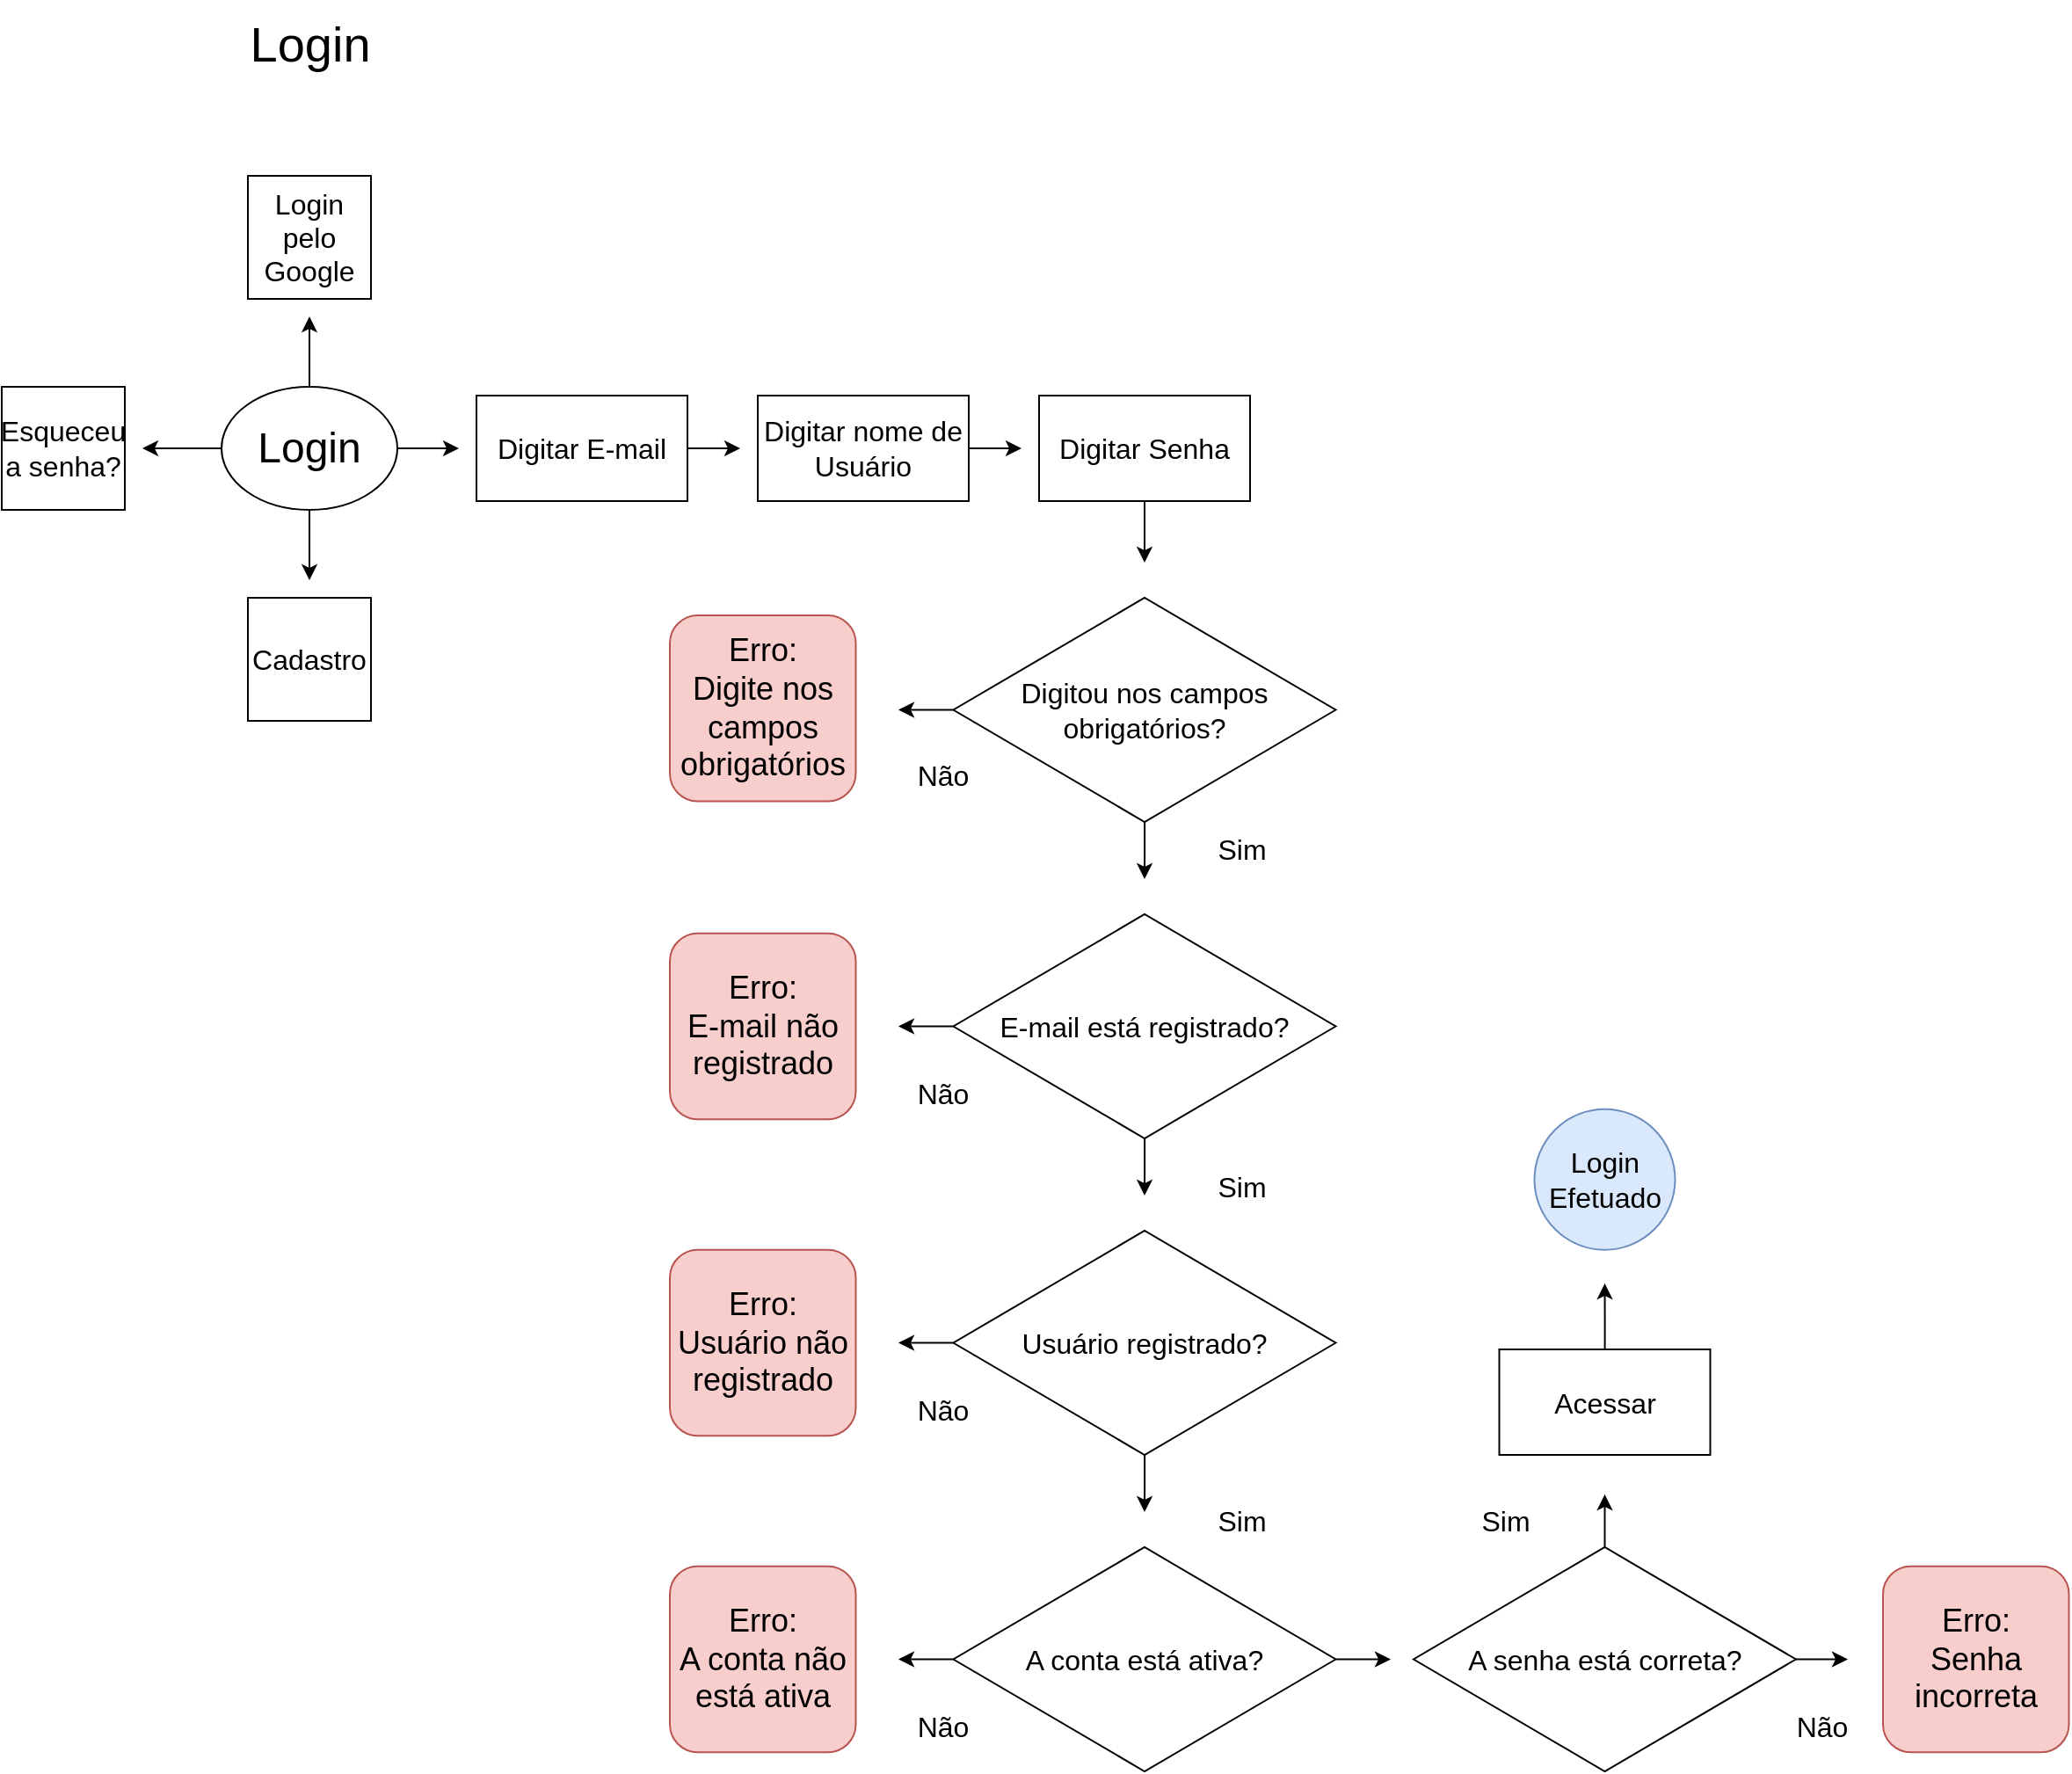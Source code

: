 <mxfile version="23.0.2" type="github" pages="2">
  <diagram name="Login" id="BAc4O2HyZUumQgEEkWEl">
    <mxGraphModel dx="1199" dy="649" grid="1" gridSize="10" guides="1" tooltips="1" connect="1" arrows="1" fold="1" page="1" pageScale="1" pageWidth="827" pageHeight="1169" background="none" math="0" shadow="0">
      <root>
        <mxCell id="0" />
        <mxCell id="1" parent="0" />
        <mxCell id="jDux2z86fIH3UPIP5z7Q-5" value="&lt;font style=&quot;font-size: 28px;&quot;&gt;Login&lt;/font&gt;" style="text;html=1;align=center;verticalAlign=middle;resizable=0;points=[];autosize=1;strokeColor=none;fillColor=none;" vertex="1" parent="1">
          <mxGeometry x="350" y="40" width="90" height="50" as="geometry" />
        </mxCell>
        <mxCell id="7oMFQ5yD7dIiA29qG7gE-2" style="edgeStyle=orthogonalEdgeStyle;rounded=0;orthogonalLoop=1;jettySize=auto;html=1;" edge="1" parent="1" source="7oMFQ5yD7dIiA29qG7gE-1">
          <mxGeometry relative="1" as="geometry">
            <mxPoint x="300" y="295" as="targetPoint" />
          </mxGeometry>
        </mxCell>
        <mxCell id="7oMFQ5yD7dIiA29qG7gE-3" style="edgeStyle=orthogonalEdgeStyle;rounded=0;orthogonalLoop=1;jettySize=auto;html=1;" edge="1" parent="1" source="7oMFQ5yD7dIiA29qG7gE-1">
          <mxGeometry relative="1" as="geometry">
            <mxPoint x="395" y="220" as="targetPoint" />
          </mxGeometry>
        </mxCell>
        <mxCell id="7oMFQ5yD7dIiA29qG7gE-4" style="edgeStyle=orthogonalEdgeStyle;rounded=0;orthogonalLoop=1;jettySize=auto;html=1;" edge="1" parent="1" source="7oMFQ5yD7dIiA29qG7gE-1">
          <mxGeometry relative="1" as="geometry">
            <mxPoint x="395" y="370" as="targetPoint" />
          </mxGeometry>
        </mxCell>
        <mxCell id="7oMFQ5yD7dIiA29qG7gE-8" style="edgeStyle=orthogonalEdgeStyle;rounded=0;orthogonalLoop=1;jettySize=auto;html=1;exitX=1;exitY=0.5;exitDx=0;exitDy=0;" edge="1" parent="1" source="7oMFQ5yD7dIiA29qG7gE-1">
          <mxGeometry relative="1" as="geometry">
            <mxPoint x="480" y="294.632" as="targetPoint" />
          </mxGeometry>
        </mxCell>
        <mxCell id="7oMFQ5yD7dIiA29qG7gE-1" value="&lt;font style=&quot;font-size: 24px;&quot;&gt;Login&lt;/font&gt;" style="ellipse;whiteSpace=wrap;html=1;" vertex="1" parent="1">
          <mxGeometry x="345" y="260" width="100" height="70" as="geometry" />
        </mxCell>
        <mxCell id="7oMFQ5yD7dIiA29qG7gE-5" value="&lt;font size=&quot;3&quot;&gt;Login pelo Google&lt;/font&gt;" style="whiteSpace=wrap;html=1;aspect=fixed;" vertex="1" parent="1">
          <mxGeometry x="360" y="140" width="70" height="70" as="geometry" />
        </mxCell>
        <mxCell id="7oMFQ5yD7dIiA29qG7gE-6" value="&lt;font size=&quot;3&quot;&gt;Esqueceu a senha?&lt;/font&gt;" style="whiteSpace=wrap;html=1;aspect=fixed;" vertex="1" parent="1">
          <mxGeometry x="220" y="260" width="70" height="70" as="geometry" />
        </mxCell>
        <mxCell id="7oMFQ5yD7dIiA29qG7gE-7" value="&lt;font size=&quot;3&quot;&gt;Cadastro&lt;/font&gt;" style="whiteSpace=wrap;html=1;aspect=fixed;" vertex="1" parent="1">
          <mxGeometry x="360" y="380" width="70" height="70" as="geometry" />
        </mxCell>
        <mxCell id="7oMFQ5yD7dIiA29qG7gE-10" style="edgeStyle=orthogonalEdgeStyle;rounded=0;orthogonalLoop=1;jettySize=auto;html=1;" edge="1" parent="1" source="7oMFQ5yD7dIiA29qG7gE-9">
          <mxGeometry relative="1" as="geometry">
            <mxPoint x="640" y="295.0" as="targetPoint" />
          </mxGeometry>
        </mxCell>
        <mxCell id="7oMFQ5yD7dIiA29qG7gE-9" value="&lt;font size=&quot;3&quot;&gt;Digitar E-mail&lt;/font&gt;" style="whiteSpace=wrap;html=1;" vertex="1" parent="1">
          <mxGeometry x="490" y="265" width="120" height="60" as="geometry" />
        </mxCell>
        <mxCell id="7oMFQ5yD7dIiA29qG7gE-15" style="edgeStyle=orthogonalEdgeStyle;rounded=0;orthogonalLoop=1;jettySize=auto;html=1;exitX=1;exitY=0.5;exitDx=0;exitDy=0;" edge="1" parent="1" source="7oMFQ5yD7dIiA29qG7gE-11">
          <mxGeometry relative="1" as="geometry">
            <mxPoint x="800" y="295.111" as="targetPoint" />
          </mxGeometry>
        </mxCell>
        <mxCell id="7oMFQ5yD7dIiA29qG7gE-11" value="&lt;font size=&quot;3&quot;&gt;Digitar nome de Usuário&lt;/font&gt;" style="whiteSpace=wrap;html=1;" vertex="1" parent="1">
          <mxGeometry x="650" y="265" width="120" height="60" as="geometry" />
        </mxCell>
        <mxCell id="7oMFQ5yD7dIiA29qG7gE-18" style="edgeStyle=orthogonalEdgeStyle;rounded=0;orthogonalLoop=1;jettySize=auto;html=1;" edge="1" parent="1" source="7oMFQ5yD7dIiA29qG7gE-16">
          <mxGeometry relative="1" as="geometry">
            <mxPoint x="870" y="360" as="targetPoint" />
          </mxGeometry>
        </mxCell>
        <mxCell id="7oMFQ5yD7dIiA29qG7gE-16" value="&lt;font size=&quot;3&quot;&gt;Digitar Senha&lt;/font&gt;" style="whiteSpace=wrap;html=1;" vertex="1" parent="1">
          <mxGeometry x="810" y="265" width="120" height="60" as="geometry" />
        </mxCell>
        <mxCell id="7oMFQ5yD7dIiA29qG7gE-24" style="edgeStyle=orthogonalEdgeStyle;rounded=0;orthogonalLoop=1;jettySize=auto;html=1;" edge="1" parent="1" source="7oMFQ5yD7dIiA29qG7gE-17">
          <mxGeometry relative="1" as="geometry">
            <mxPoint x="870" y="540" as="targetPoint" />
          </mxGeometry>
        </mxCell>
        <mxCell id="7oMFQ5yD7dIiA29qG7gE-35" style="edgeStyle=orthogonalEdgeStyle;rounded=0;orthogonalLoop=1;jettySize=auto;html=1;" edge="1" parent="1" source="7oMFQ5yD7dIiA29qG7gE-17">
          <mxGeometry relative="1" as="geometry">
            <mxPoint x="730" y="443.75" as="targetPoint" />
          </mxGeometry>
        </mxCell>
        <mxCell id="7oMFQ5yD7dIiA29qG7gE-17" value="&lt;font size=&quot;3&quot;&gt;Digitou nos campos obrigatórios?&lt;/font&gt;" style="rhombus;whiteSpace=wrap;html=1;direction=south;" vertex="1" parent="1">
          <mxGeometry x="761.25" y="380" width="217.5" height="127.5" as="geometry" />
        </mxCell>
        <mxCell id="7oMFQ5yD7dIiA29qG7gE-26" style="edgeStyle=orthogonalEdgeStyle;rounded=0;orthogonalLoop=1;jettySize=auto;html=1;" edge="1" parent="1" source="7oMFQ5yD7dIiA29qG7gE-19">
          <mxGeometry relative="1" as="geometry">
            <mxPoint x="870" y="720" as="targetPoint" />
          </mxGeometry>
        </mxCell>
        <mxCell id="7oMFQ5yD7dIiA29qG7gE-34" style="edgeStyle=orthogonalEdgeStyle;rounded=0;orthogonalLoop=1;jettySize=auto;html=1;" edge="1" parent="1" source="7oMFQ5yD7dIiA29qG7gE-19">
          <mxGeometry relative="1" as="geometry">
            <mxPoint x="730" y="623.75" as="targetPoint" />
          </mxGeometry>
        </mxCell>
        <mxCell id="7oMFQ5yD7dIiA29qG7gE-19" value="&lt;font size=&quot;3&quot;&gt;E-mail está registrado?&lt;/font&gt;" style="rhombus;whiteSpace=wrap;html=1;direction=south;" vertex="1" parent="1">
          <mxGeometry x="761.25" y="560" width="217.5" height="127.5" as="geometry" />
        </mxCell>
        <mxCell id="7oMFQ5yD7dIiA29qG7gE-27" style="edgeStyle=orthogonalEdgeStyle;rounded=0;orthogonalLoop=1;jettySize=auto;html=1;" edge="1" parent="1" source="7oMFQ5yD7dIiA29qG7gE-20">
          <mxGeometry relative="1" as="geometry">
            <mxPoint x="870" y="900" as="targetPoint" />
          </mxGeometry>
        </mxCell>
        <mxCell id="7oMFQ5yD7dIiA29qG7gE-32" style="edgeStyle=orthogonalEdgeStyle;rounded=0;orthogonalLoop=1;jettySize=auto;html=1;" edge="1" parent="1" source="7oMFQ5yD7dIiA29qG7gE-20">
          <mxGeometry relative="1" as="geometry">
            <mxPoint x="730" y="803.75" as="targetPoint" />
          </mxGeometry>
        </mxCell>
        <mxCell id="7oMFQ5yD7dIiA29qG7gE-20" value="&lt;font size=&quot;3&quot;&gt;Usuário registrado?&lt;/font&gt;" style="rhombus;whiteSpace=wrap;html=1;direction=south;" vertex="1" parent="1">
          <mxGeometry x="761.25" y="740" width="217.5" height="127.5" as="geometry" />
        </mxCell>
        <mxCell id="7oMFQ5yD7dIiA29qG7gE-40" style="edgeStyle=orthogonalEdgeStyle;rounded=0;orthogonalLoop=1;jettySize=auto;html=1;" edge="1" parent="1" source="7oMFQ5yD7dIiA29qG7gE-21">
          <mxGeometry relative="1" as="geometry">
            <mxPoint x="1131.75" y="890" as="targetPoint" />
          </mxGeometry>
        </mxCell>
        <mxCell id="7oMFQ5yD7dIiA29qG7gE-41" style="edgeStyle=orthogonalEdgeStyle;rounded=0;orthogonalLoop=1;jettySize=auto;html=1;" edge="1" parent="1" source="7oMFQ5yD7dIiA29qG7gE-21">
          <mxGeometry relative="1" as="geometry">
            <mxPoint x="1270" y="983.75" as="targetPoint" />
          </mxGeometry>
        </mxCell>
        <mxCell id="7oMFQ5yD7dIiA29qG7gE-21" value="&lt;font size=&quot;3&quot;&gt;A senha está correta?&lt;/font&gt;" style="rhombus;whiteSpace=wrap;html=1;direction=south;" vertex="1" parent="1">
          <mxGeometry x="1023" y="920" width="217.5" height="127.5" as="geometry" />
        </mxCell>
        <mxCell id="7oMFQ5yD7dIiA29qG7gE-30" style="edgeStyle=orthogonalEdgeStyle;rounded=0;orthogonalLoop=1;jettySize=auto;html=1;" edge="1" parent="1" source="7oMFQ5yD7dIiA29qG7gE-22">
          <mxGeometry relative="1" as="geometry">
            <mxPoint x="1010" y="983.75" as="targetPoint" />
          </mxGeometry>
        </mxCell>
        <mxCell id="7oMFQ5yD7dIiA29qG7gE-31" style="edgeStyle=orthogonalEdgeStyle;rounded=0;orthogonalLoop=1;jettySize=auto;html=1;" edge="1" parent="1" source="7oMFQ5yD7dIiA29qG7gE-22">
          <mxGeometry relative="1" as="geometry">
            <mxPoint x="730" y="983.75" as="targetPoint" />
          </mxGeometry>
        </mxCell>
        <mxCell id="7oMFQ5yD7dIiA29qG7gE-22" value="&lt;font size=&quot;3&quot;&gt;A conta está ativa?&lt;/font&gt;" style="rhombus;whiteSpace=wrap;html=1;direction=south;" vertex="1" parent="1">
          <mxGeometry x="761.25" y="920" width="217.5" height="127.5" as="geometry" />
        </mxCell>
        <mxCell id="7oMFQ5yD7dIiA29qG7gE-36" value="&lt;font style=&quot;font-size: 18px;&quot;&gt;Erro: &lt;br&gt;Digite nos campos obrigatórios&lt;/font&gt;" style="whiteSpace=wrap;html=1;aspect=fixed;fillColor=#f8cecc;strokeColor=#b85450;rounded=1;" vertex="1" parent="1">
          <mxGeometry x="600" y="390" width="105.75" height="105.75" as="geometry" />
        </mxCell>
        <mxCell id="7oMFQ5yD7dIiA29qG7gE-44" value="&lt;font style=&quot;font-size: 18px;&quot;&gt;Erro: &lt;br&gt;E-mail não registrado&lt;/font&gt;" style="whiteSpace=wrap;html=1;aspect=fixed;fillColor=#f8cecc;strokeColor=#b85450;rounded=1;" vertex="1" parent="1">
          <mxGeometry x="600" y="570.87" width="105.75" height="105.75" as="geometry" />
        </mxCell>
        <mxCell id="7oMFQ5yD7dIiA29qG7gE-45" value="&lt;font style=&quot;font-size: 18px;&quot;&gt;Erro: &lt;br&gt;Usuário não registrado&lt;/font&gt;" style="whiteSpace=wrap;html=1;aspect=fixed;fillColor=#f8cecc;strokeColor=#b85450;rounded=1;" vertex="1" parent="1">
          <mxGeometry x="600" y="750.87" width="105.75" height="105.75" as="geometry" />
        </mxCell>
        <mxCell id="7oMFQ5yD7dIiA29qG7gE-46" value="&lt;font style=&quot;font-size: 18px;&quot;&gt;Erro: &lt;br&gt;A conta não está ativa&lt;/font&gt;" style="whiteSpace=wrap;html=1;aspect=fixed;fillColor=#f8cecc;strokeColor=#b85450;rounded=1;" vertex="1" parent="1">
          <mxGeometry x="600" y="930.87" width="105.75" height="105.75" as="geometry" />
        </mxCell>
        <mxCell id="7oMFQ5yD7dIiA29qG7gE-47" value="&lt;font style=&quot;font-size: 18px;&quot;&gt;Erro: &lt;br&gt;Senha incorreta&lt;/font&gt;" style="whiteSpace=wrap;html=1;aspect=fixed;fillColor=#f8cecc;strokeColor=#b85450;rounded=1;" vertex="1" parent="1">
          <mxGeometry x="1290" y="930.88" width="105.75" height="105.75" as="geometry" />
        </mxCell>
        <mxCell id="7oMFQ5yD7dIiA29qG7gE-49" value="&lt;font size=&quot;3&quot;&gt;Sim&lt;/font&gt;" style="text;html=1;align=center;verticalAlign=middle;resizable=0;points=[];autosize=1;strokeColor=none;fillColor=none;" vertex="1" parent="1">
          <mxGeometry x="900" y="507.5" width="50" height="30" as="geometry" />
        </mxCell>
        <mxCell id="7oMFQ5yD7dIiA29qG7gE-52" value="&lt;font size=&quot;3&quot;&gt;Não&lt;/font&gt;" style="text;html=1;align=center;verticalAlign=middle;resizable=0;points=[];autosize=1;strokeColor=none;fillColor=none;" vertex="1" parent="1">
          <mxGeometry x="730" y="1006.62" width="50" height="30" as="geometry" />
        </mxCell>
        <mxCell id="7oMFQ5yD7dIiA29qG7gE-55" value="&lt;font size=&quot;3&quot;&gt;Sim&lt;/font&gt;" style="text;html=1;align=center;verticalAlign=middle;resizable=0;points=[];autosize=1;strokeColor=none;fillColor=none;" vertex="1" parent="1">
          <mxGeometry x="1050" y="890" width="50" height="30" as="geometry" />
        </mxCell>
        <mxCell id="7oMFQ5yD7dIiA29qG7gE-56" value="&lt;font size=&quot;3&quot;&gt;Sim&lt;/font&gt;" style="text;html=1;align=center;verticalAlign=middle;resizable=0;points=[];autosize=1;strokeColor=none;fillColor=none;" vertex="1" parent="1">
          <mxGeometry x="900" y="890" width="50" height="30" as="geometry" />
        </mxCell>
        <mxCell id="7oMFQ5yD7dIiA29qG7gE-57" value="&lt;font size=&quot;3&quot;&gt;Sim&lt;/font&gt;" style="text;html=1;align=center;verticalAlign=middle;resizable=0;points=[];autosize=1;strokeColor=none;fillColor=none;" vertex="1" parent="1">
          <mxGeometry x="900" y="700" width="50" height="30" as="geometry" />
        </mxCell>
        <mxCell id="7oMFQ5yD7dIiA29qG7gE-58" value="&lt;font size=&quot;3&quot;&gt;Não&lt;/font&gt;" style="text;html=1;align=center;verticalAlign=middle;resizable=0;points=[];autosize=1;strokeColor=none;fillColor=none;" vertex="1" parent="1">
          <mxGeometry x="730" y="826.62" width="50" height="30" as="geometry" />
        </mxCell>
        <mxCell id="7oMFQ5yD7dIiA29qG7gE-59" value="&lt;font size=&quot;3&quot;&gt;Não&lt;/font&gt;" style="text;html=1;align=center;verticalAlign=middle;resizable=0;points=[];autosize=1;strokeColor=none;fillColor=none;" vertex="1" parent="1">
          <mxGeometry x="730" y="646.62" width="50" height="30" as="geometry" />
        </mxCell>
        <mxCell id="7oMFQ5yD7dIiA29qG7gE-60" value="&lt;font size=&quot;3&quot;&gt;Não&lt;/font&gt;" style="text;html=1;align=center;verticalAlign=middle;resizable=0;points=[];autosize=1;strokeColor=none;fillColor=none;" vertex="1" parent="1">
          <mxGeometry x="730" y="465.75" width="50" height="30" as="geometry" />
        </mxCell>
        <mxCell id="7oMFQ5yD7dIiA29qG7gE-61" value="&lt;font size=&quot;3&quot;&gt;Não&lt;/font&gt;" style="text;html=1;align=center;verticalAlign=middle;resizable=0;points=[];autosize=1;strokeColor=none;fillColor=none;" vertex="1" parent="1">
          <mxGeometry x="1230" y="1006.62" width="50" height="30" as="geometry" />
        </mxCell>
        <mxCell id="7oMFQ5yD7dIiA29qG7gE-63" style="edgeStyle=orthogonalEdgeStyle;rounded=0;orthogonalLoop=1;jettySize=auto;html=1;" edge="1" parent="1" source="7oMFQ5yD7dIiA29qG7gE-62">
          <mxGeometry relative="1" as="geometry">
            <mxPoint x="1131.75" y="770" as="targetPoint" />
          </mxGeometry>
        </mxCell>
        <mxCell id="7oMFQ5yD7dIiA29qG7gE-62" value="&lt;font size=&quot;3&quot;&gt;Acessar&lt;/font&gt;" style="rounded=0;whiteSpace=wrap;html=1;" vertex="1" parent="1">
          <mxGeometry x="1071.75" y="807.5" width="120" height="60" as="geometry" />
        </mxCell>
        <mxCell id="7oMFQ5yD7dIiA29qG7gE-65" value="&lt;font size=&quot;3&quot;&gt;Login Efetuado&lt;/font&gt;" style="ellipse;whiteSpace=wrap;html=1;aspect=fixed;fillColor=#dae8fc;strokeColor=#6c8ebf;" vertex="1" parent="1">
          <mxGeometry x="1091.75" y="670.87" width="80" height="80" as="geometry" />
        </mxCell>
      </root>
    </mxGraphModel>
  </diagram>
  <diagram id="0HjvMNHPICEQQ-5mg29w" name="Página-2">
    <mxGraphModel dx="839" dy="454" grid="1" gridSize="10" guides="1" tooltips="1" connect="1" arrows="1" fold="1" page="1" pageScale="1" pageWidth="827" pageHeight="1169" math="0" shadow="0">
      <root>
        <mxCell id="0" />
        <mxCell id="1" parent="0" />
      </root>
    </mxGraphModel>
  </diagram>
</mxfile>
